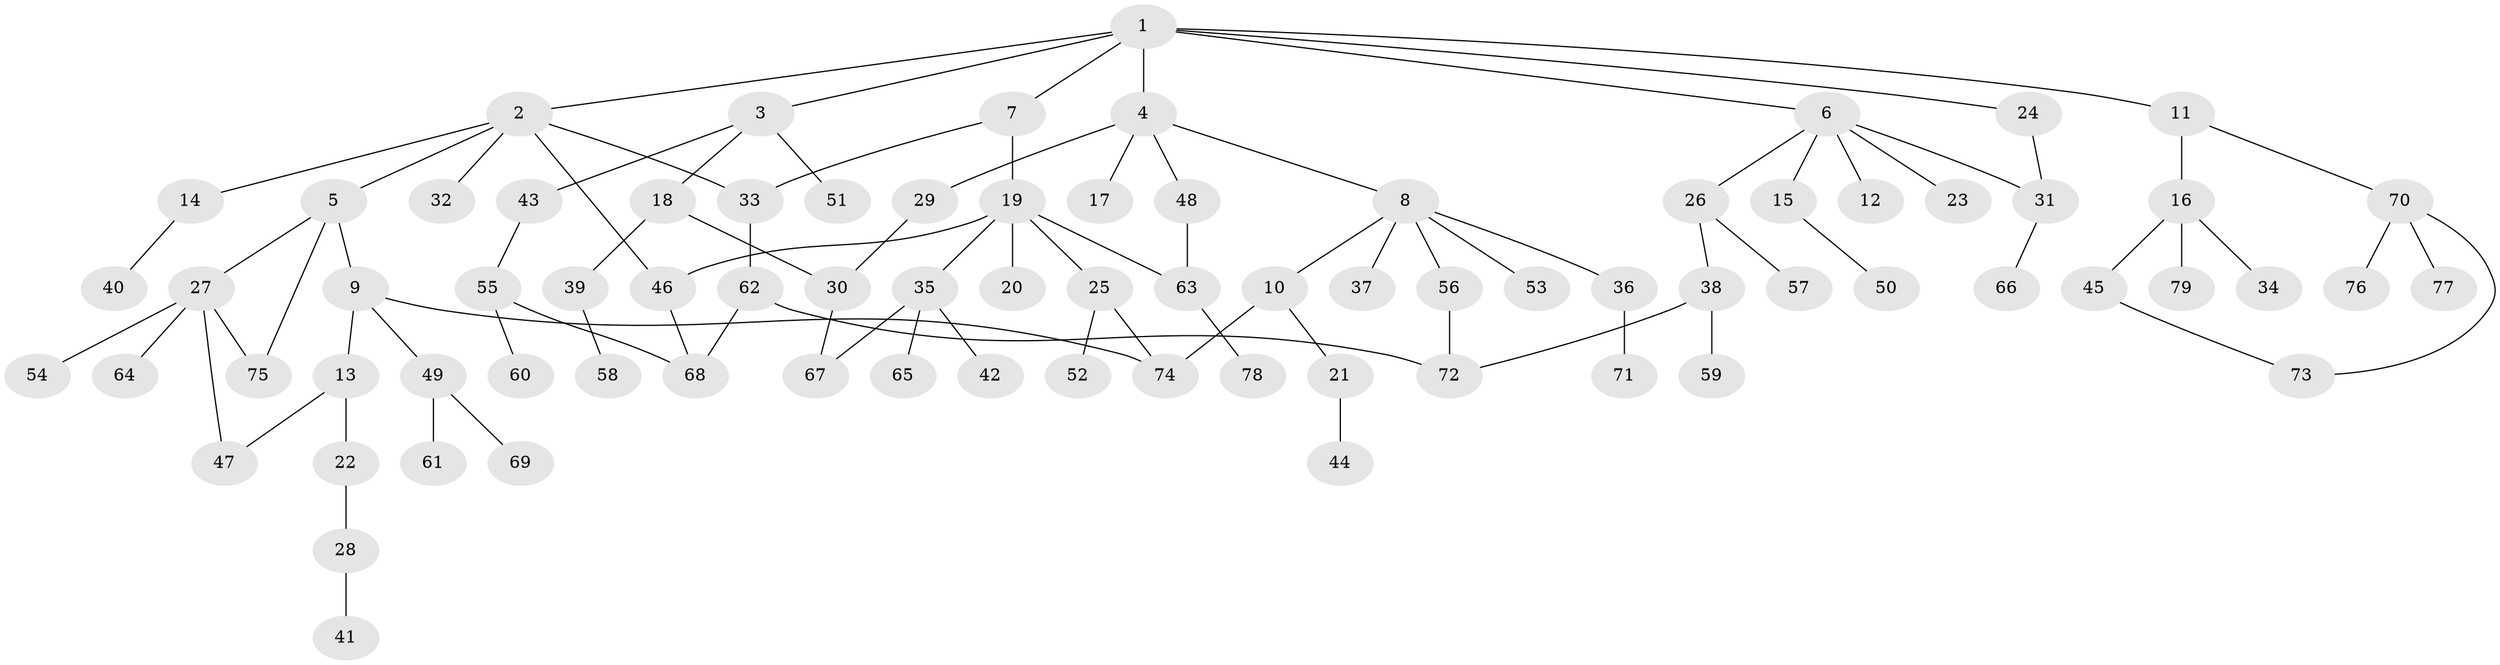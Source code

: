 // Generated by graph-tools (version 1.1) at 2025/34/03/09/25 02:34:27]
// undirected, 79 vertices, 93 edges
graph export_dot {
graph [start="1"]
  node [color=gray90,style=filled];
  1;
  2;
  3;
  4;
  5;
  6;
  7;
  8;
  9;
  10;
  11;
  12;
  13;
  14;
  15;
  16;
  17;
  18;
  19;
  20;
  21;
  22;
  23;
  24;
  25;
  26;
  27;
  28;
  29;
  30;
  31;
  32;
  33;
  34;
  35;
  36;
  37;
  38;
  39;
  40;
  41;
  42;
  43;
  44;
  45;
  46;
  47;
  48;
  49;
  50;
  51;
  52;
  53;
  54;
  55;
  56;
  57;
  58;
  59;
  60;
  61;
  62;
  63;
  64;
  65;
  66;
  67;
  68;
  69;
  70;
  71;
  72;
  73;
  74;
  75;
  76;
  77;
  78;
  79;
  1 -- 2;
  1 -- 3;
  1 -- 4;
  1 -- 6;
  1 -- 7;
  1 -- 11;
  1 -- 24;
  2 -- 5;
  2 -- 14;
  2 -- 32;
  2 -- 46;
  2 -- 33;
  3 -- 18;
  3 -- 43;
  3 -- 51;
  4 -- 8;
  4 -- 17;
  4 -- 29;
  4 -- 48;
  5 -- 9;
  5 -- 27;
  5 -- 75;
  6 -- 12;
  6 -- 15;
  6 -- 23;
  6 -- 26;
  6 -- 31;
  7 -- 19;
  7 -- 33;
  8 -- 10;
  8 -- 36;
  8 -- 37;
  8 -- 53;
  8 -- 56;
  9 -- 13;
  9 -- 49;
  9 -- 74;
  10 -- 21;
  10 -- 74;
  11 -- 16;
  11 -- 70;
  13 -- 22;
  13 -- 47;
  14 -- 40;
  15 -- 50;
  16 -- 34;
  16 -- 45;
  16 -- 79;
  18 -- 30;
  18 -- 39;
  19 -- 20;
  19 -- 25;
  19 -- 35;
  19 -- 46;
  19 -- 63;
  21 -- 44;
  22 -- 28;
  24 -- 31;
  25 -- 52;
  25 -- 74;
  26 -- 38;
  26 -- 57;
  27 -- 47;
  27 -- 54;
  27 -- 64;
  27 -- 75;
  28 -- 41;
  29 -- 30;
  30 -- 67;
  31 -- 66;
  33 -- 62;
  35 -- 42;
  35 -- 65;
  35 -- 67;
  36 -- 71;
  38 -- 59;
  38 -- 72;
  39 -- 58;
  43 -- 55;
  45 -- 73;
  46 -- 68;
  48 -- 63;
  49 -- 61;
  49 -- 69;
  55 -- 60;
  55 -- 68;
  56 -- 72;
  62 -- 68;
  62 -- 72;
  63 -- 78;
  70 -- 73;
  70 -- 76;
  70 -- 77;
}
